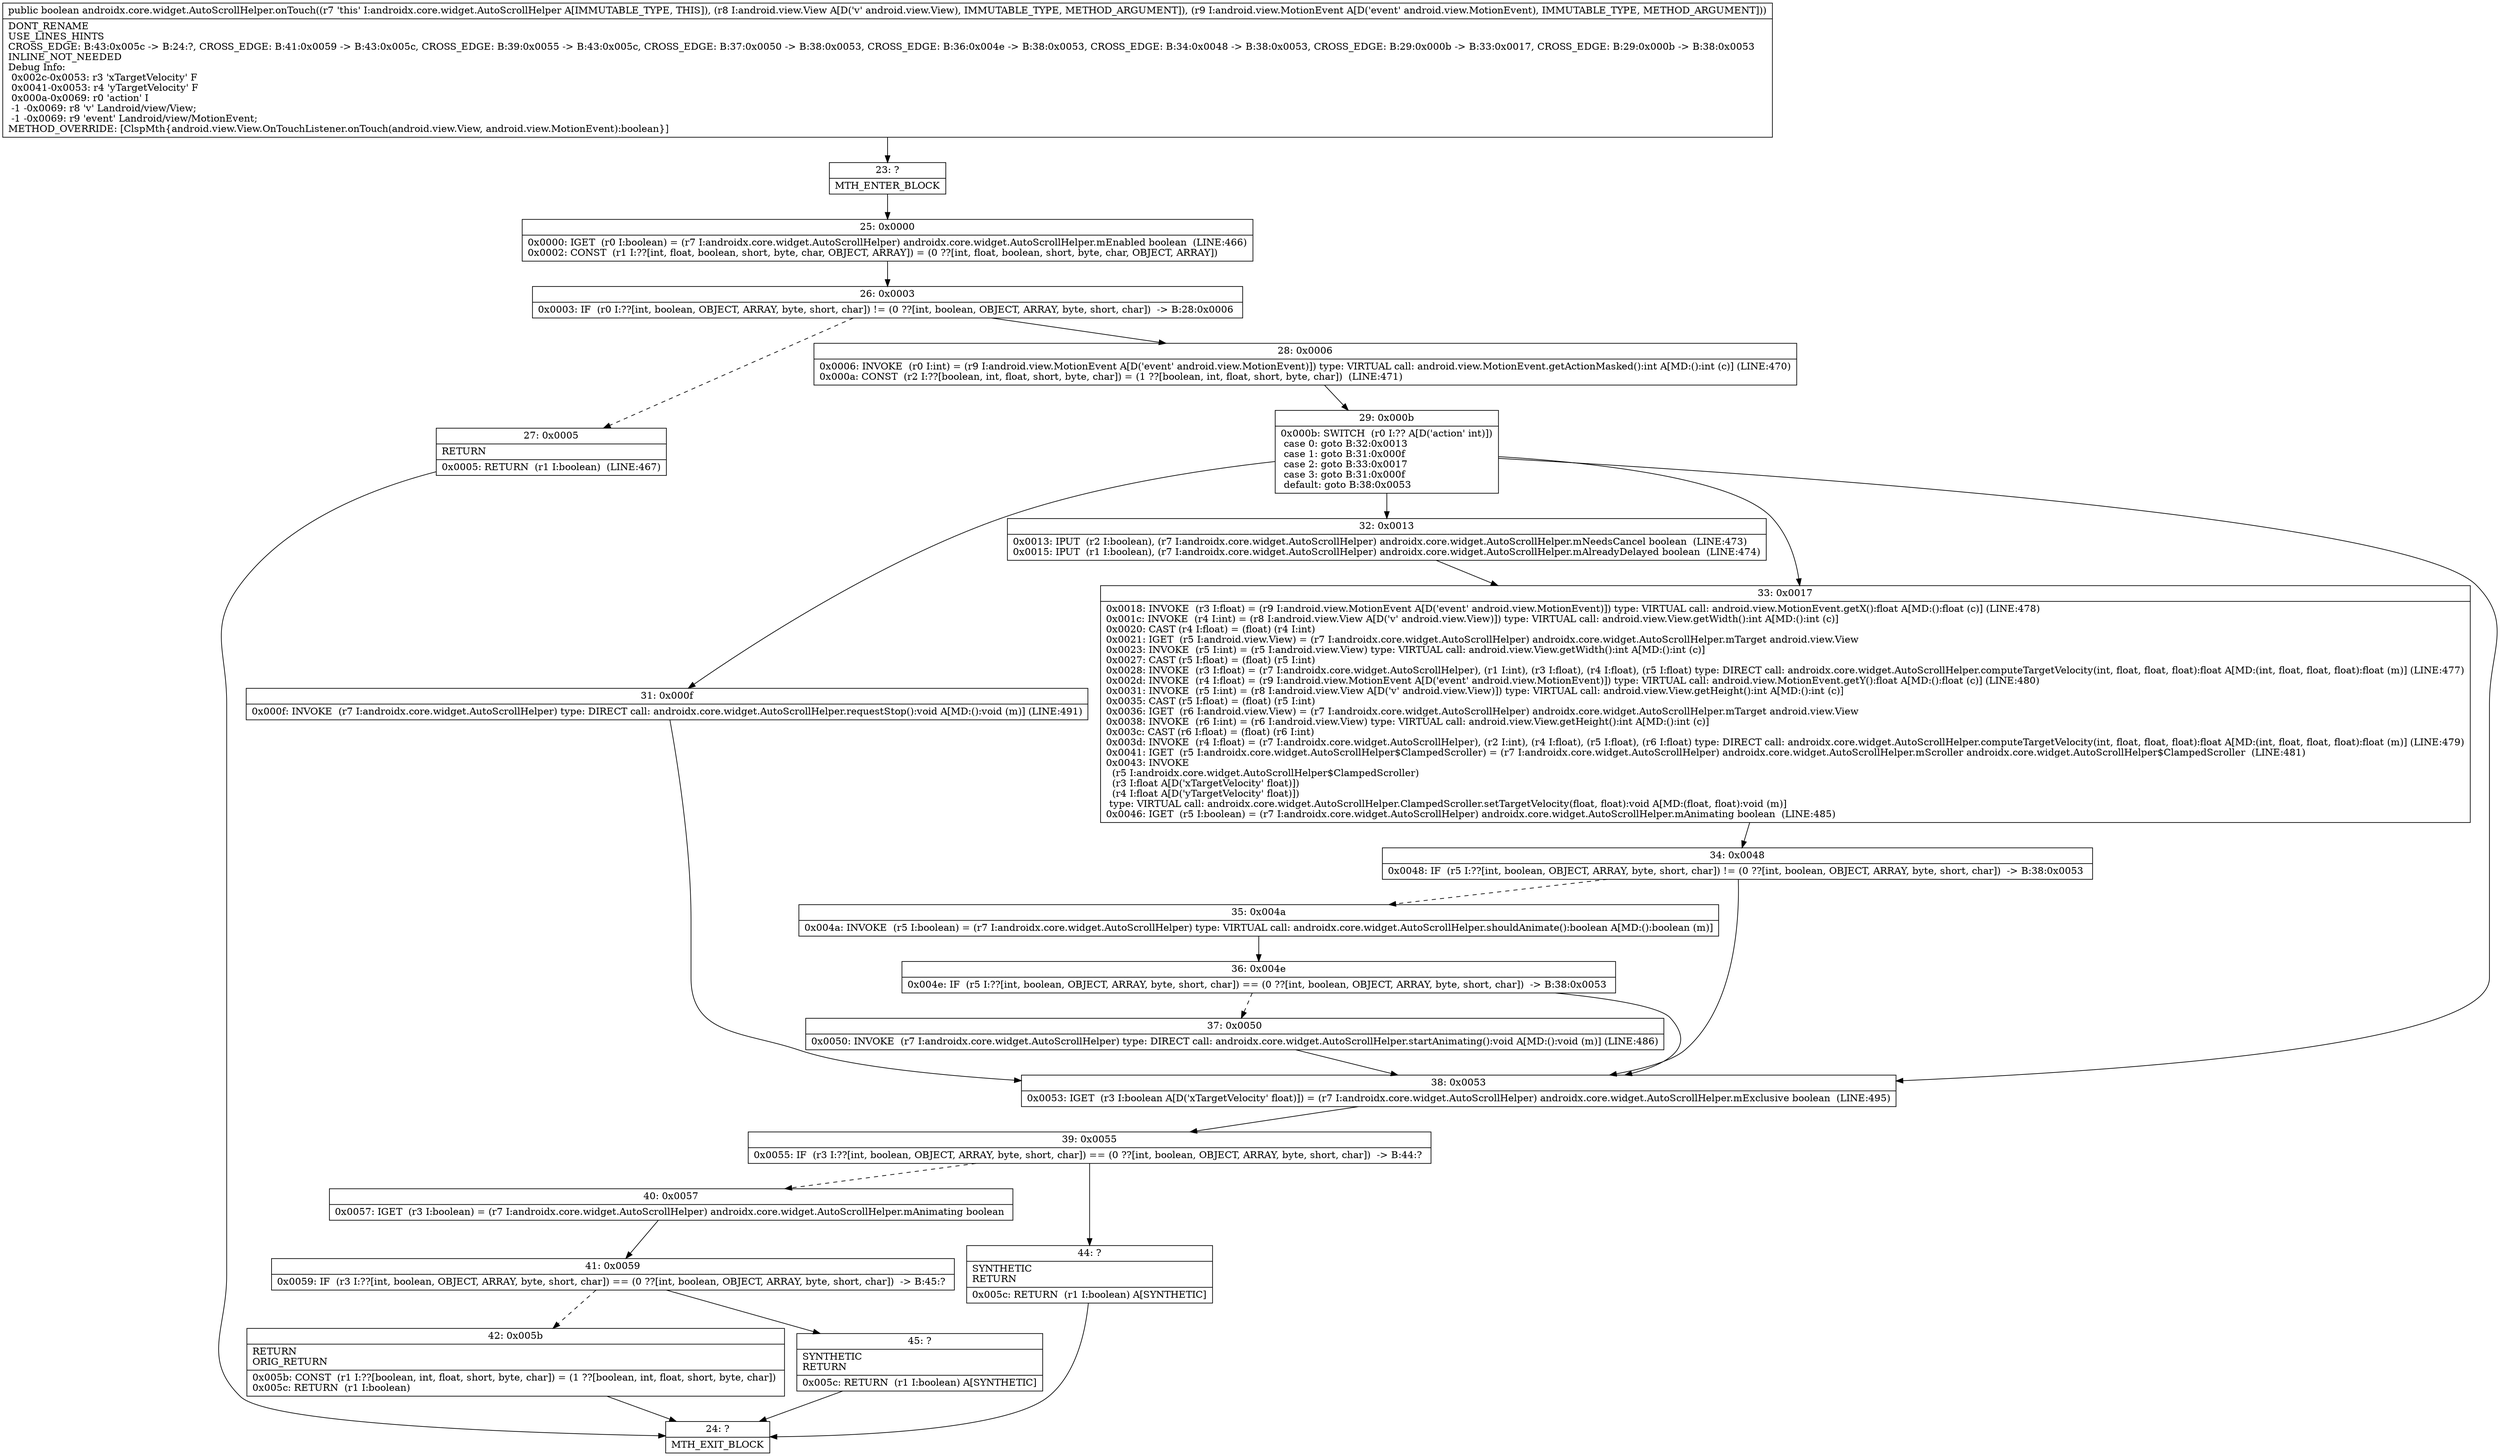 digraph "CFG forandroidx.core.widget.AutoScrollHelper.onTouch(Landroid\/view\/View;Landroid\/view\/MotionEvent;)Z" {
Node_23 [shape=record,label="{23\:\ ?|MTH_ENTER_BLOCK\l}"];
Node_25 [shape=record,label="{25\:\ 0x0000|0x0000: IGET  (r0 I:boolean) = (r7 I:androidx.core.widget.AutoScrollHelper) androidx.core.widget.AutoScrollHelper.mEnabled boolean  (LINE:466)\l0x0002: CONST  (r1 I:??[int, float, boolean, short, byte, char, OBJECT, ARRAY]) = (0 ??[int, float, boolean, short, byte, char, OBJECT, ARRAY]) \l}"];
Node_26 [shape=record,label="{26\:\ 0x0003|0x0003: IF  (r0 I:??[int, boolean, OBJECT, ARRAY, byte, short, char]) != (0 ??[int, boolean, OBJECT, ARRAY, byte, short, char])  \-\> B:28:0x0006 \l}"];
Node_27 [shape=record,label="{27\:\ 0x0005|RETURN\l|0x0005: RETURN  (r1 I:boolean)  (LINE:467)\l}"];
Node_24 [shape=record,label="{24\:\ ?|MTH_EXIT_BLOCK\l}"];
Node_28 [shape=record,label="{28\:\ 0x0006|0x0006: INVOKE  (r0 I:int) = (r9 I:android.view.MotionEvent A[D('event' android.view.MotionEvent)]) type: VIRTUAL call: android.view.MotionEvent.getActionMasked():int A[MD:():int (c)] (LINE:470)\l0x000a: CONST  (r2 I:??[boolean, int, float, short, byte, char]) = (1 ??[boolean, int, float, short, byte, char])  (LINE:471)\l}"];
Node_29 [shape=record,label="{29\:\ 0x000b|0x000b: SWITCH  (r0 I:?? A[D('action' int)])\l case 0: goto B:32:0x0013\l case 1: goto B:31:0x000f\l case 2: goto B:33:0x0017\l case 3: goto B:31:0x000f\l default: goto B:38:0x0053 \l}"];
Node_31 [shape=record,label="{31\:\ 0x000f|0x000f: INVOKE  (r7 I:androidx.core.widget.AutoScrollHelper) type: DIRECT call: androidx.core.widget.AutoScrollHelper.requestStop():void A[MD:():void (m)] (LINE:491)\l}"];
Node_32 [shape=record,label="{32\:\ 0x0013|0x0013: IPUT  (r2 I:boolean), (r7 I:androidx.core.widget.AutoScrollHelper) androidx.core.widget.AutoScrollHelper.mNeedsCancel boolean  (LINE:473)\l0x0015: IPUT  (r1 I:boolean), (r7 I:androidx.core.widget.AutoScrollHelper) androidx.core.widget.AutoScrollHelper.mAlreadyDelayed boolean  (LINE:474)\l}"];
Node_33 [shape=record,label="{33\:\ 0x0017|0x0018: INVOKE  (r3 I:float) = (r9 I:android.view.MotionEvent A[D('event' android.view.MotionEvent)]) type: VIRTUAL call: android.view.MotionEvent.getX():float A[MD:():float (c)] (LINE:478)\l0x001c: INVOKE  (r4 I:int) = (r8 I:android.view.View A[D('v' android.view.View)]) type: VIRTUAL call: android.view.View.getWidth():int A[MD:():int (c)]\l0x0020: CAST (r4 I:float) = (float) (r4 I:int) \l0x0021: IGET  (r5 I:android.view.View) = (r7 I:androidx.core.widget.AutoScrollHelper) androidx.core.widget.AutoScrollHelper.mTarget android.view.View \l0x0023: INVOKE  (r5 I:int) = (r5 I:android.view.View) type: VIRTUAL call: android.view.View.getWidth():int A[MD:():int (c)]\l0x0027: CAST (r5 I:float) = (float) (r5 I:int) \l0x0028: INVOKE  (r3 I:float) = (r7 I:androidx.core.widget.AutoScrollHelper), (r1 I:int), (r3 I:float), (r4 I:float), (r5 I:float) type: DIRECT call: androidx.core.widget.AutoScrollHelper.computeTargetVelocity(int, float, float, float):float A[MD:(int, float, float, float):float (m)] (LINE:477)\l0x002d: INVOKE  (r4 I:float) = (r9 I:android.view.MotionEvent A[D('event' android.view.MotionEvent)]) type: VIRTUAL call: android.view.MotionEvent.getY():float A[MD:():float (c)] (LINE:480)\l0x0031: INVOKE  (r5 I:int) = (r8 I:android.view.View A[D('v' android.view.View)]) type: VIRTUAL call: android.view.View.getHeight():int A[MD:():int (c)]\l0x0035: CAST (r5 I:float) = (float) (r5 I:int) \l0x0036: IGET  (r6 I:android.view.View) = (r7 I:androidx.core.widget.AutoScrollHelper) androidx.core.widget.AutoScrollHelper.mTarget android.view.View \l0x0038: INVOKE  (r6 I:int) = (r6 I:android.view.View) type: VIRTUAL call: android.view.View.getHeight():int A[MD:():int (c)]\l0x003c: CAST (r6 I:float) = (float) (r6 I:int) \l0x003d: INVOKE  (r4 I:float) = (r7 I:androidx.core.widget.AutoScrollHelper), (r2 I:int), (r4 I:float), (r5 I:float), (r6 I:float) type: DIRECT call: androidx.core.widget.AutoScrollHelper.computeTargetVelocity(int, float, float, float):float A[MD:(int, float, float, float):float (m)] (LINE:479)\l0x0041: IGET  (r5 I:androidx.core.widget.AutoScrollHelper$ClampedScroller) = (r7 I:androidx.core.widget.AutoScrollHelper) androidx.core.widget.AutoScrollHelper.mScroller androidx.core.widget.AutoScrollHelper$ClampedScroller  (LINE:481)\l0x0043: INVOKE  \l  (r5 I:androidx.core.widget.AutoScrollHelper$ClampedScroller)\l  (r3 I:float A[D('xTargetVelocity' float)])\l  (r4 I:float A[D('yTargetVelocity' float)])\l type: VIRTUAL call: androidx.core.widget.AutoScrollHelper.ClampedScroller.setTargetVelocity(float, float):void A[MD:(float, float):void (m)]\l0x0046: IGET  (r5 I:boolean) = (r7 I:androidx.core.widget.AutoScrollHelper) androidx.core.widget.AutoScrollHelper.mAnimating boolean  (LINE:485)\l}"];
Node_34 [shape=record,label="{34\:\ 0x0048|0x0048: IF  (r5 I:??[int, boolean, OBJECT, ARRAY, byte, short, char]) != (0 ??[int, boolean, OBJECT, ARRAY, byte, short, char])  \-\> B:38:0x0053 \l}"];
Node_35 [shape=record,label="{35\:\ 0x004a|0x004a: INVOKE  (r5 I:boolean) = (r7 I:androidx.core.widget.AutoScrollHelper) type: VIRTUAL call: androidx.core.widget.AutoScrollHelper.shouldAnimate():boolean A[MD:():boolean (m)]\l}"];
Node_36 [shape=record,label="{36\:\ 0x004e|0x004e: IF  (r5 I:??[int, boolean, OBJECT, ARRAY, byte, short, char]) == (0 ??[int, boolean, OBJECT, ARRAY, byte, short, char])  \-\> B:38:0x0053 \l}"];
Node_37 [shape=record,label="{37\:\ 0x0050|0x0050: INVOKE  (r7 I:androidx.core.widget.AutoScrollHelper) type: DIRECT call: androidx.core.widget.AutoScrollHelper.startAnimating():void A[MD:():void (m)] (LINE:486)\l}"];
Node_38 [shape=record,label="{38\:\ 0x0053|0x0053: IGET  (r3 I:boolean A[D('xTargetVelocity' float)]) = (r7 I:androidx.core.widget.AutoScrollHelper) androidx.core.widget.AutoScrollHelper.mExclusive boolean  (LINE:495)\l}"];
Node_39 [shape=record,label="{39\:\ 0x0055|0x0055: IF  (r3 I:??[int, boolean, OBJECT, ARRAY, byte, short, char]) == (0 ??[int, boolean, OBJECT, ARRAY, byte, short, char])  \-\> B:44:? \l}"];
Node_40 [shape=record,label="{40\:\ 0x0057|0x0057: IGET  (r3 I:boolean) = (r7 I:androidx.core.widget.AutoScrollHelper) androidx.core.widget.AutoScrollHelper.mAnimating boolean \l}"];
Node_41 [shape=record,label="{41\:\ 0x0059|0x0059: IF  (r3 I:??[int, boolean, OBJECT, ARRAY, byte, short, char]) == (0 ??[int, boolean, OBJECT, ARRAY, byte, short, char])  \-\> B:45:? \l}"];
Node_42 [shape=record,label="{42\:\ 0x005b|RETURN\lORIG_RETURN\l|0x005b: CONST  (r1 I:??[boolean, int, float, short, byte, char]) = (1 ??[boolean, int, float, short, byte, char]) \l0x005c: RETURN  (r1 I:boolean) \l}"];
Node_45 [shape=record,label="{45\:\ ?|SYNTHETIC\lRETURN\l|0x005c: RETURN  (r1 I:boolean) A[SYNTHETIC]\l}"];
Node_44 [shape=record,label="{44\:\ ?|SYNTHETIC\lRETURN\l|0x005c: RETURN  (r1 I:boolean) A[SYNTHETIC]\l}"];
MethodNode[shape=record,label="{public boolean androidx.core.widget.AutoScrollHelper.onTouch((r7 'this' I:androidx.core.widget.AutoScrollHelper A[IMMUTABLE_TYPE, THIS]), (r8 I:android.view.View A[D('v' android.view.View), IMMUTABLE_TYPE, METHOD_ARGUMENT]), (r9 I:android.view.MotionEvent A[D('event' android.view.MotionEvent), IMMUTABLE_TYPE, METHOD_ARGUMENT]))  | DONT_RENAME\lUSE_LINES_HINTS\lCROSS_EDGE: B:43:0x005c \-\> B:24:?, CROSS_EDGE: B:41:0x0059 \-\> B:43:0x005c, CROSS_EDGE: B:39:0x0055 \-\> B:43:0x005c, CROSS_EDGE: B:37:0x0050 \-\> B:38:0x0053, CROSS_EDGE: B:36:0x004e \-\> B:38:0x0053, CROSS_EDGE: B:34:0x0048 \-\> B:38:0x0053, CROSS_EDGE: B:29:0x000b \-\> B:33:0x0017, CROSS_EDGE: B:29:0x000b \-\> B:38:0x0053\lINLINE_NOT_NEEDED\lDebug Info:\l  0x002c\-0x0053: r3 'xTargetVelocity' F\l  0x0041\-0x0053: r4 'yTargetVelocity' F\l  0x000a\-0x0069: r0 'action' I\l  \-1 \-0x0069: r8 'v' Landroid\/view\/View;\l  \-1 \-0x0069: r9 'event' Landroid\/view\/MotionEvent;\lMETHOD_OVERRIDE: [ClspMth\{android.view.View.OnTouchListener.onTouch(android.view.View, android.view.MotionEvent):boolean\}]\l}"];
MethodNode -> Node_23;Node_23 -> Node_25;
Node_25 -> Node_26;
Node_26 -> Node_27[style=dashed];
Node_26 -> Node_28;
Node_27 -> Node_24;
Node_28 -> Node_29;
Node_29 -> Node_31;
Node_29 -> Node_32;
Node_29 -> Node_33;
Node_29 -> Node_38;
Node_31 -> Node_38;
Node_32 -> Node_33;
Node_33 -> Node_34;
Node_34 -> Node_35[style=dashed];
Node_34 -> Node_38;
Node_35 -> Node_36;
Node_36 -> Node_37[style=dashed];
Node_36 -> Node_38;
Node_37 -> Node_38;
Node_38 -> Node_39;
Node_39 -> Node_40[style=dashed];
Node_39 -> Node_44;
Node_40 -> Node_41;
Node_41 -> Node_42[style=dashed];
Node_41 -> Node_45;
Node_42 -> Node_24;
Node_45 -> Node_24;
Node_44 -> Node_24;
}

